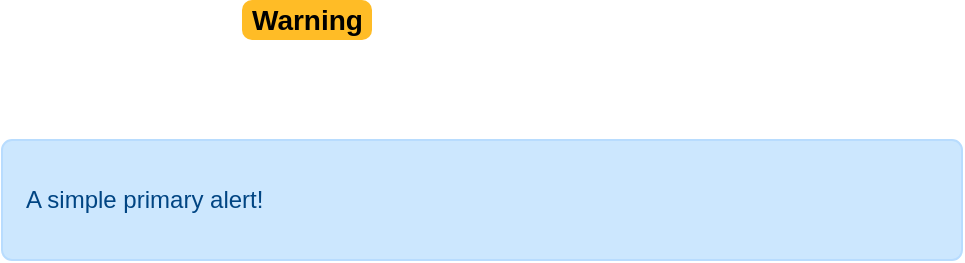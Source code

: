 <mxfile>
    <diagram id="P3LEyCri0kwIFk8Ycub4" name="Page-1">
        <mxGraphModel dx="1044" dy="656" grid="1" gridSize="10" guides="1" tooltips="1" connect="1" arrows="1" fold="1" page="1" pageScale="1" pageWidth="827" pageHeight="1169" math="0" shadow="0">
            <root>
                <mxCell id="0"/>
                <mxCell id="1" parent="0"/>
                <mxCell id="2" value="Warning" style="html=1;shadow=0;dashed=0;shape=mxgraph.bootstrap.rrect;rSize=5;strokeColor=none;strokeWidth=1;fillColor=#FFBC26;fontColor=#000000;whiteSpace=wrap;align=left;verticalAlign=middle;spacingLeft=0;fontStyle=1;fontSize=14;spacing=5;" vertex="1" parent="1">
                    <mxGeometry x="160" y="190" width="65" height="20" as="geometry"/>
                </mxCell>
                <mxCell id="3" value="A simple primary alert!" style="html=1;shadow=0;dashed=0;shape=mxgraph.bootstrap.rrect;rSize=5;strokeColor=#B8DCFE;strokeWidth=1;fillColor=#CCE7FE;fontColor=#004583;whiteSpace=wrap;align=left;verticalAlign=middle;spacingLeft=10;" vertex="1" parent="1">
                    <mxGeometry x="40" y="260" width="480" height="60" as="geometry"/>
                </mxCell>
            </root>
        </mxGraphModel>
    </diagram>
</mxfile>